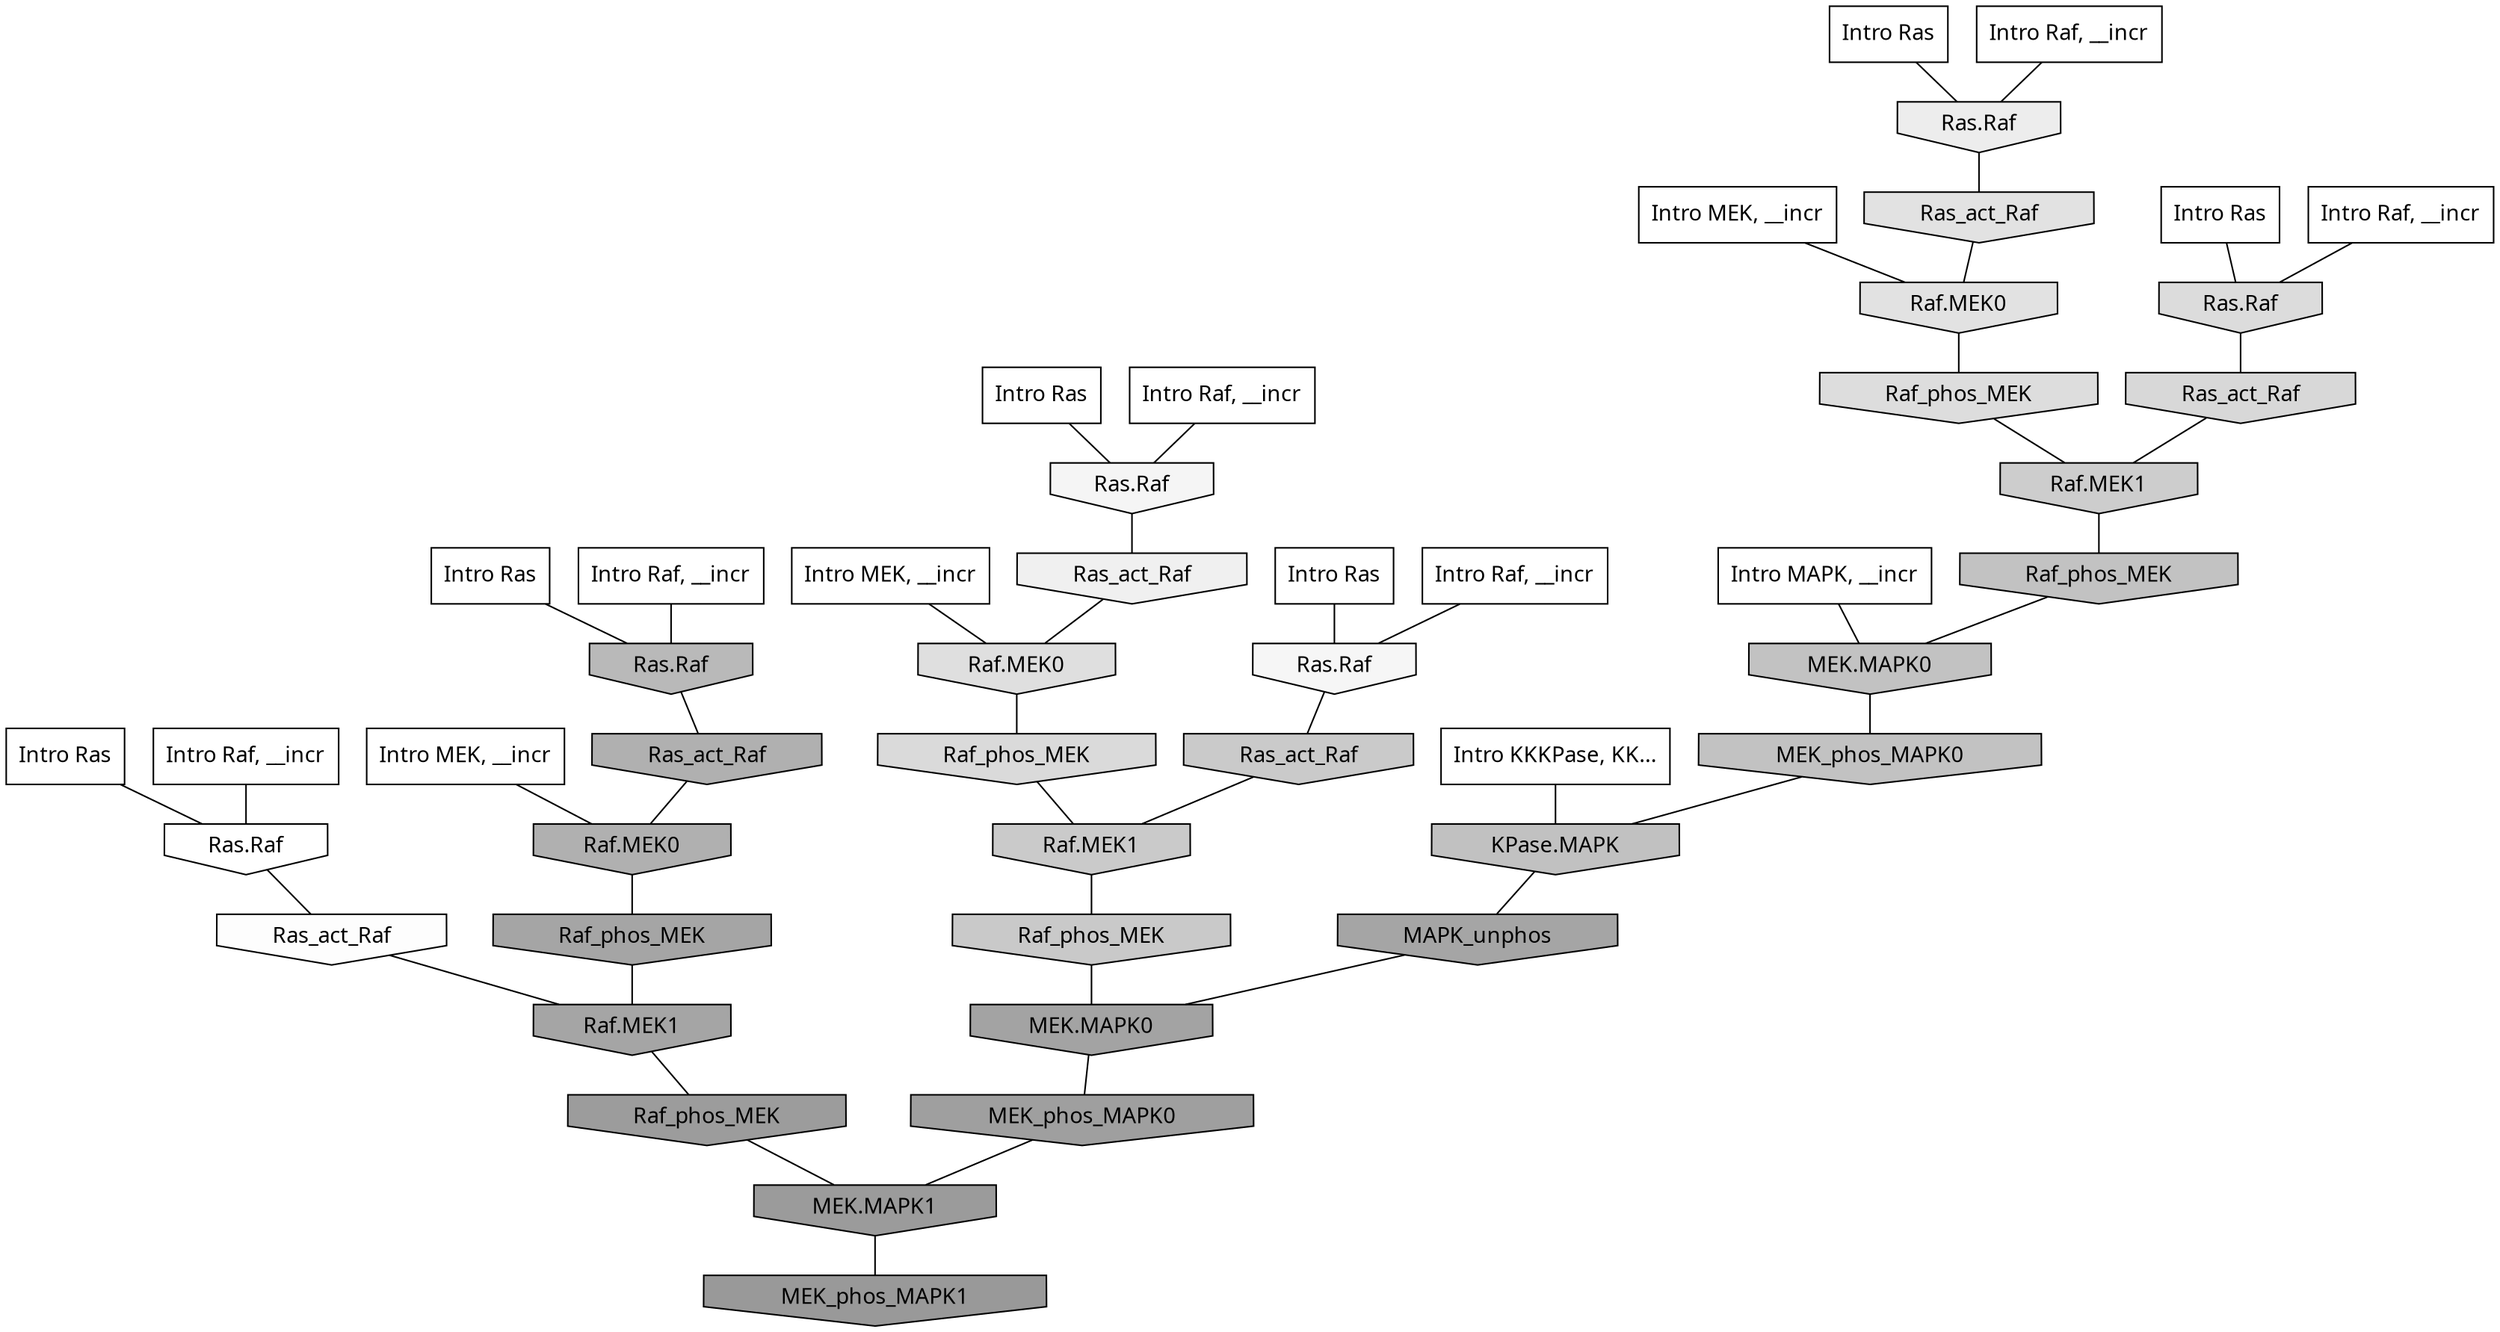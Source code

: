 digraph G{
  rankdir="TB";
  ranksep=0.30;
  node [fontname="CMU Serif"];
  edge [fontname="CMU Serif"];
  
  1 [label="Intro Ras", shape=rectangle, style=filled, fillcolor="0.000 0.000 1.000"]
  
  2 [label="Intro Ras", shape=rectangle, style=filled, fillcolor="0.000 0.000 1.000"]
  
  16 [label="Intro Ras", shape=rectangle, style=filled, fillcolor="0.000 0.000 1.000"]
  
  53 [label="Intro Ras", shape=rectangle, style=filled, fillcolor="0.000 0.000 1.000"]
  
  98 [label="Intro Ras", shape=rectangle, style=filled, fillcolor="0.000 0.000 1.000"]
  
  99 [label="Intro Ras", shape=rectangle, style=filled, fillcolor="0.000 0.000 1.000"]
  
  171 [label="Intro Raf, __incr", shape=rectangle, style=filled, fillcolor="0.000 0.000 1.000"]
  
  374 [label="Intro Raf, __incr", shape=rectangle, style=filled, fillcolor="0.000 0.000 1.000"]
  
  392 [label="Intro Raf, __incr", shape=rectangle, style=filled, fillcolor="0.000 0.000 1.000"]
  
  411 [label="Intro Raf, __incr", shape=rectangle, style=filled, fillcolor="0.000 0.000 1.000"]
  
  579 [label="Intro Raf, __incr", shape=rectangle, style=filled, fillcolor="0.000 0.000 1.000"]
  
  652 [label="Intro Raf, __incr", shape=rectangle, style=filled, fillcolor="0.000 0.000 1.000"]
  
  1103 [label="Intro MEK, __incr", shape=rectangle, style=filled, fillcolor="0.000 0.000 1.000"]
  
  1589 [label="Intro MEK, __incr", shape=rectangle, style=filled, fillcolor="0.000 0.000 1.000"]
  
  2020 [label="Intro MEK, __incr", shape=rectangle, style=filled, fillcolor="0.000 0.000 1.000"]
  
  3045 [label="Intro MAPK, __incr", shape=rectangle, style=filled, fillcolor="0.000 0.000 1.000"]
  
  3139 [label="Intro KKKPase, KK...", shape=rectangle, style=filled, fillcolor="0.000 0.000 1.000"]
  
  3240 [label="Ras.Raf", shape=invhouse, style=filled, fillcolor="0.000 0.000 1.000"]
  
  3367 [label="Ras_act_Raf", shape=invhouse, style=filled, fillcolor="0.000 0.000 0.990"]
  
  3530 [label="Ras.Raf", shape=invhouse, style=filled, fillcolor="0.000 0.000 0.964"]
  
  3562 [label="Ras.Raf", shape=invhouse, style=filled, fillcolor="0.000 0.000 0.960"]
  
  3738 [label="Ras_act_Raf", shape=invhouse, style=filled, fillcolor="0.000 0.000 0.941"]
  
  3921 [label="Ras.Raf", shape=invhouse, style=filled, fillcolor="0.000 0.000 0.927"]
  
  4558 [label="Ras_act_Raf", shape=invhouse, style=filled, fillcolor="0.000 0.000 0.883"]
  
  4562 [label="Raf.MEK0", shape=invhouse, style=filled, fillcolor="0.000 0.000 0.883"]
  
  4722 [label="Raf.MEK0", shape=invhouse, style=filled, fillcolor="0.000 0.000 0.873"]
  
  4864 [label="Raf_phos_MEK", shape=invhouse, style=filled, fillcolor="0.000 0.000 0.864"]
  
  4883 [label="Ras.Raf", shape=invhouse, style=filled, fillcolor="0.000 0.000 0.863"]
  
  5026 [label="Raf_phos_MEK", shape=invhouse, style=filled, fillcolor="0.000 0.000 0.854"]
  
  5152 [label="Ras_act_Raf", shape=invhouse, style=filled, fillcolor="0.000 0.000 0.845"]
  
  5938 [label="Raf.MEK1", shape=invhouse, style=filled, fillcolor="0.000 0.000 0.801"]
  
  6119 [label="Ras_act_Raf", shape=invhouse, style=filled, fillcolor="0.000 0.000 0.790"]
  
  6121 [label="Raf.MEK1", shape=invhouse, style=filled, fillcolor="0.000 0.000 0.790"]
  
  6160 [label="Raf_phos_MEK", shape=invhouse, style=filled, fillcolor="0.000 0.000 0.788"]
  
  6823 [label="Raf_phos_MEK", shape=invhouse, style=filled, fillcolor="0.000 0.000 0.761"]
  
  6903 [label="MEK.MAPK0", shape=invhouse, style=filled, fillcolor="0.000 0.000 0.758"]
  
  6907 [label="MEK_phos_MAPK0", shape=invhouse, style=filled, fillcolor="0.000 0.000 0.758"]
  
  6918 [label="KPase.MAPK", shape=invhouse, style=filled, fillcolor="0.000 0.000 0.757"]
  
  7846 [label="Ras.Raf", shape=invhouse, style=filled, fillcolor="0.000 0.000 0.726"]
  
  9052 [label="Ras_act_Raf", shape=invhouse, style=filled, fillcolor="0.000 0.000 0.688"]
  
  9055 [label="Raf.MEK0", shape=invhouse, style=filled, fillcolor="0.000 0.000 0.688"]
  
  10885 [label="MAPK_unphos", shape=invhouse, style=filled, fillcolor="0.000 0.000 0.648"]
  
  10892 [label="Raf_phos_MEK", shape=invhouse, style=filled, fillcolor="0.000 0.000 0.648"]
  
  10997 [label="Raf.MEK1", shape=invhouse, style=filled, fillcolor="0.000 0.000 0.645"]
  
  11293 [label="MEK.MAPK0", shape=invhouse, style=filled, fillcolor="0.000 0.000 0.640"]
  
  12156 [label="MEK_phos_MAPK0", shape=invhouse, style=filled, fillcolor="0.000 0.000 0.624"]
  
  12837 [label="Raf_phos_MEK", shape=invhouse, style=filled, fillcolor="0.000 0.000 0.613"]
  
  13118 [label="MEK.MAPK1", shape=invhouse, style=filled, fillcolor="0.000 0.000 0.608"]
  
  13595 [label="MEK_phos_MAPK1", shape=invhouse, style=filled, fillcolor="0.000 0.000 0.600"]
  
  
  13118 -> 13595 [dir=none, color="0.000 0.000 0.000"] 
  12837 -> 13118 [dir=none, color="0.000 0.000 0.000"] 
  12156 -> 13118 [dir=none, color="0.000 0.000 0.000"] 
  11293 -> 12156 [dir=none, color="0.000 0.000 0.000"] 
  10997 -> 12837 [dir=none, color="0.000 0.000 0.000"] 
  10892 -> 10997 [dir=none, color="0.000 0.000 0.000"] 
  10885 -> 11293 [dir=none, color="0.000 0.000 0.000"] 
  9055 -> 10892 [dir=none, color="0.000 0.000 0.000"] 
  9052 -> 9055 [dir=none, color="0.000 0.000 0.000"] 
  7846 -> 9052 [dir=none, color="0.000 0.000 0.000"] 
  6918 -> 10885 [dir=none, color="0.000 0.000 0.000"] 
  6907 -> 6918 [dir=none, color="0.000 0.000 0.000"] 
  6903 -> 6907 [dir=none, color="0.000 0.000 0.000"] 
  6823 -> 6903 [dir=none, color="0.000 0.000 0.000"] 
  6160 -> 11293 [dir=none, color="0.000 0.000 0.000"] 
  6121 -> 6160 [dir=none, color="0.000 0.000 0.000"] 
  6119 -> 6121 [dir=none, color="0.000 0.000 0.000"] 
  5938 -> 6823 [dir=none, color="0.000 0.000 0.000"] 
  5152 -> 5938 [dir=none, color="0.000 0.000 0.000"] 
  5026 -> 6121 [dir=none, color="0.000 0.000 0.000"] 
  4883 -> 5152 [dir=none, color="0.000 0.000 0.000"] 
  4864 -> 5938 [dir=none, color="0.000 0.000 0.000"] 
  4722 -> 5026 [dir=none, color="0.000 0.000 0.000"] 
  4562 -> 4864 [dir=none, color="0.000 0.000 0.000"] 
  4558 -> 4562 [dir=none, color="0.000 0.000 0.000"] 
  3921 -> 4558 [dir=none, color="0.000 0.000 0.000"] 
  3738 -> 4722 [dir=none, color="0.000 0.000 0.000"] 
  3562 -> 3738 [dir=none, color="0.000 0.000 0.000"] 
  3530 -> 6119 [dir=none, color="0.000 0.000 0.000"] 
  3367 -> 10997 [dir=none, color="0.000 0.000 0.000"] 
  3240 -> 3367 [dir=none, color="0.000 0.000 0.000"] 
  3139 -> 6918 [dir=none, color="0.000 0.000 0.000"] 
  3045 -> 6903 [dir=none, color="0.000 0.000 0.000"] 
  2020 -> 4722 [dir=none, color="0.000 0.000 0.000"] 
  1589 -> 9055 [dir=none, color="0.000 0.000 0.000"] 
  1103 -> 4562 [dir=none, color="0.000 0.000 0.000"] 
  652 -> 3921 [dir=none, color="0.000 0.000 0.000"] 
  579 -> 3240 [dir=none, color="0.000 0.000 0.000"] 
  411 -> 3562 [dir=none, color="0.000 0.000 0.000"] 
  392 -> 4883 [dir=none, color="0.000 0.000 0.000"] 
  374 -> 7846 [dir=none, color="0.000 0.000 0.000"] 
  171 -> 3530 [dir=none, color="0.000 0.000 0.000"] 
  99 -> 3921 [dir=none, color="0.000 0.000 0.000"] 
  98 -> 4883 [dir=none, color="0.000 0.000 0.000"] 
  53 -> 7846 [dir=none, color="0.000 0.000 0.000"] 
  16 -> 3530 [dir=none, color="0.000 0.000 0.000"] 
  2 -> 3562 [dir=none, color="0.000 0.000 0.000"] 
  1 -> 3240 [dir=none, color="0.000 0.000 0.000"] 
  
  }
